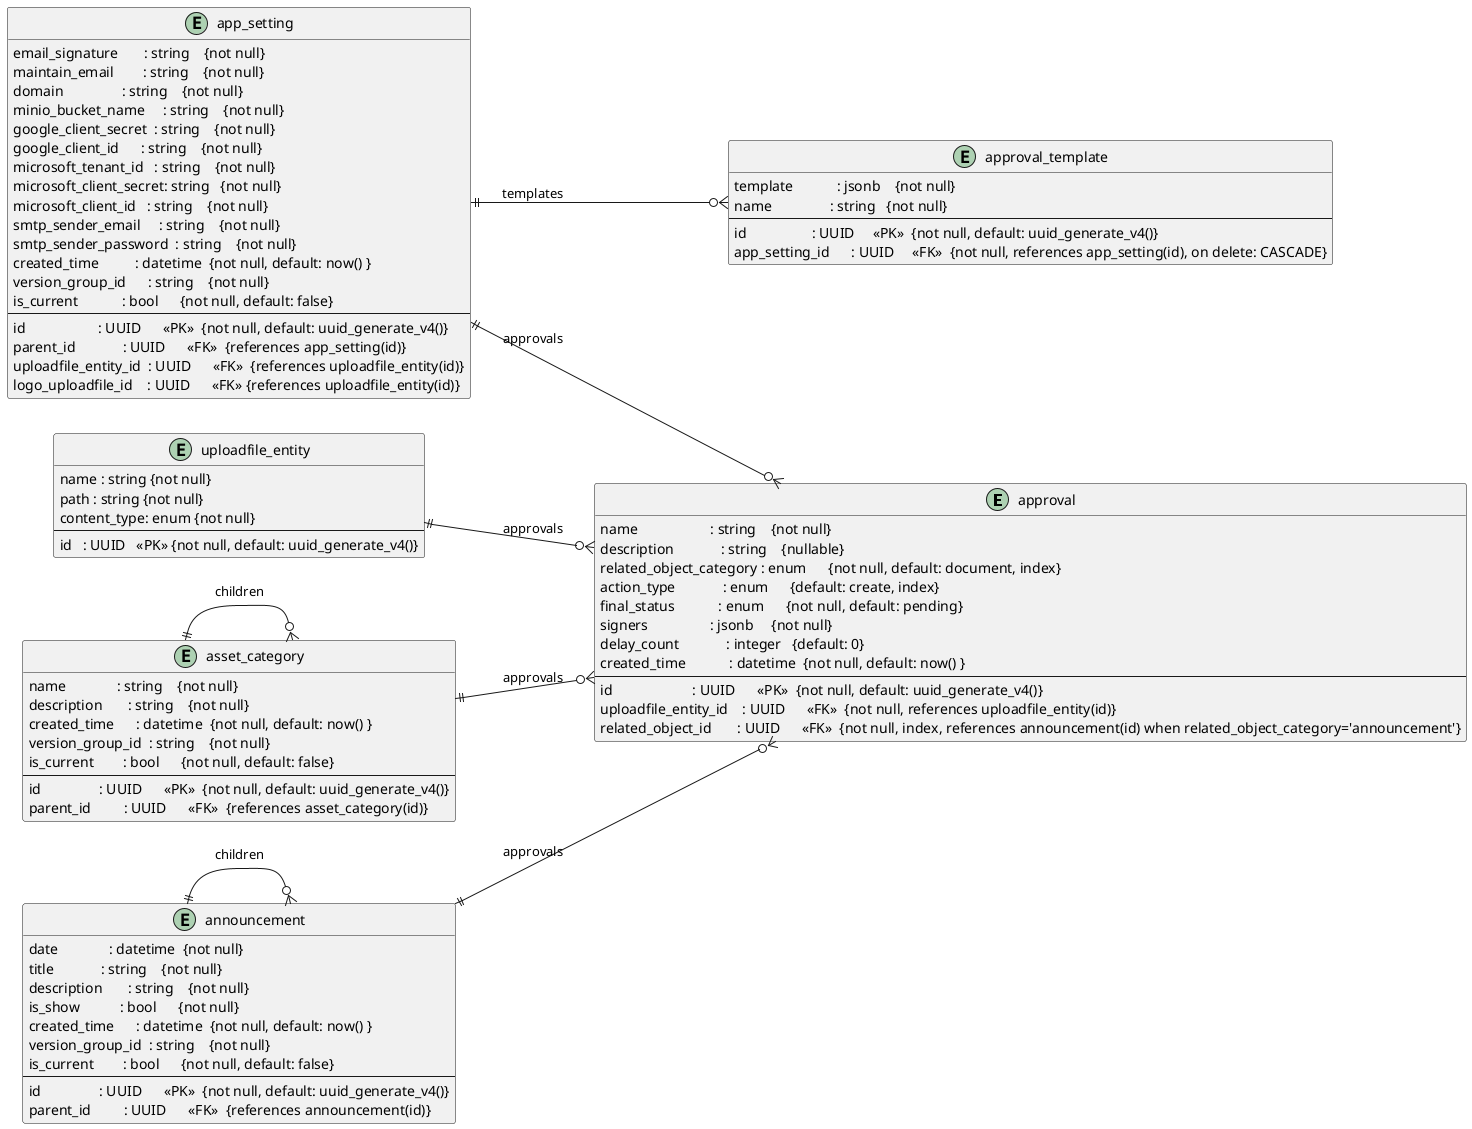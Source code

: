@startuml
' skinparam linetype ortho
left to right direction

entity "approval" as APV {
    name                    : string    {not null}
    description             : string    {nullable}
    related_object_category : enum      {not null, default: document, index}
    action_type             : enum      {default: create, index}
    final_status            : enum      {not null, default: pending}
    signers                 : jsonb     {not null}
    delay_count             : integer   {default: 0}
    created_time            : datetime  {not null, default: now() }
    --
    id                      : UUID      <<PK>>  {not null, default: uuid_generate_v4()}
    uploadfile_entity_id    : UUID      <<FK>>  {not null, references uploadfile_entity(id)}
    related_object_id       : UUID      <<FK>>  {not null, index, references announcement(id) when related_object_category='announcement'}
}

entity "uploadfile_entity" as UPE {
    name : string {not null}
    path : string {not null}
    content_type: enum {not null}
    --
    id   : UUID   <<PK>> {not null, default: uuid_generate_v4()}
}
UPE ||--o{ APV : approvals

entity "app_setting" as APS {
    email_signature       : string    {not null}
    maintain_email        : string    {not null}
    domain                : string    {not null}
    minio_bucket_name     : string    {not null}
    google_client_secret  : string    {not null}
    google_client_id      : string    {not null}
    microsoft_tenant_id   : string    {not null}
    microsoft_client_secret: string   {not null}
    microsoft_client_id   : string    {not null}
    smtp_sender_email     : string    {not null}
    smtp_sender_password  : string    {not null}
    created_time          : datetime  {not null, default: now() }
    version_group_id      : string    {not null}
    is_current            : bool      {not null, default: false}
    --
    id                    : UUID      <<PK>>  {not null, default: uuid_generate_v4()}
    parent_id             : UUID      <<FK>>  {references app_setting(id)}
    uploadfile_entity_id  : UUID      <<FK>>  {references uploadfile_entity(id)}
    logo_uploadfile_id    : UUID      <<FK>> {references uploadfile_entity(id)}
}
APS ||--o{ APV : approvals

entity "approval_template" as APT {
    template            : jsonb    {not null}
    name                : string   {not null}
    --
    id                  : UUID     <<PK>>  {not null, default: uuid_generate_v4()}
    app_setting_id      : UUID     <<FK>>  {not null, references app_setting(id), on delete: CASCADE}
}

' 關聯：一個 AppSetting 可以有多個 ApprovalTemplate
APS ||--o{ APT : templates

entity "announcement" as ANN {
    date              : datetime  {not null}
    title             : string    {not null}
    description       : string    {not null}
    is_show           : bool      {not null}
    created_time      : datetime  {not null, default: now() }
    version_group_id  : string    {not null}
    is_current        : bool      {not null, default: false}
    --
    id                : UUID      <<PK>>  {not null, default: uuid_generate_v4()}
    parent_id         : UUID      <<FK>>  {references announcement(id)}
}
ANN ||--o{ ANN : children
ANN ||--o{ APV : approvals

entity "asset_category" as ASC {
    name              : string    {not null}
    description       : string    {not null}
    created_time      : datetime  {not null, default: now() }
    version_group_id  : string    {not null}
    is_current        : bool      {not null, default: false}
    --
    id                : UUID      <<PK>>  {not null, default: uuid_generate_v4()}
    parent_id         : UUID      <<FK>>  {references asset_category(id)}
}
ASC ||--o{ ASC : children
ASC ||--o{ APV : approvals
@enduml
